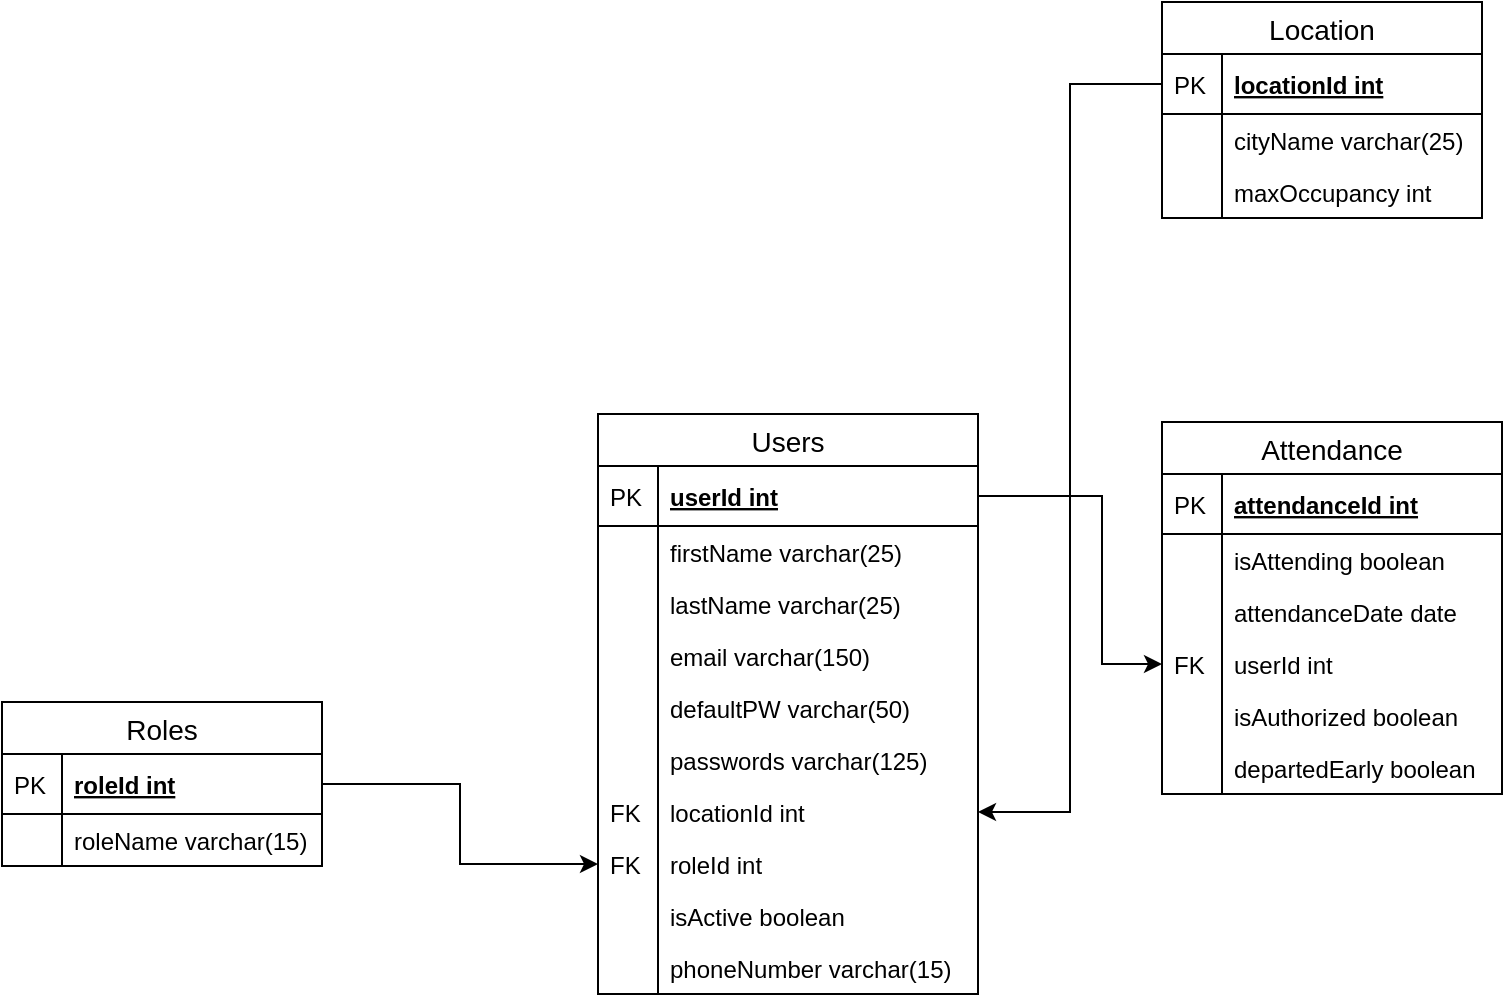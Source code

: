 <mxfile version="11.1.4" type="device"><diagram id="C5RBs43oDa-KdzZeNtuy" name="Page-1"><mxGraphModel dx="1146" dy="568" grid="1" gridSize="10" guides="1" tooltips="1" connect="1" arrows="1" fold="1" page="1" pageScale="1" pageWidth="827" pageHeight="1169" math="0" shadow="0"><root><mxCell id="WIyWlLk6GJQsqaUBKTNV-0"/><mxCell id="WIyWlLk6GJQsqaUBKTNV-1" parent="WIyWlLk6GJQsqaUBKTNV-0"/><mxCell id="_9eZd36qCRKA0Puoi7KZ-58" style="edgeStyle=orthogonalEdgeStyle;rounded=0;orthogonalLoop=1;jettySize=auto;html=1;exitX=1;exitY=0.5;exitDx=0;exitDy=0;entryX=0;entryY=0.5;entryDx=0;entryDy=0;" parent="WIyWlLk6GJQsqaUBKTNV-1" source="_9eZd36qCRKA0Puoi7KZ-10" target="_9eZd36qCRKA0Puoi7KZ-40" edge="1"><mxGeometry relative="1" as="geometry"><Array as="points"><mxPoint x="570" y="267"/><mxPoint x="570" y="351"/></Array></mxGeometry></mxCell><mxCell id="_9eZd36qCRKA0Puoi7KZ-33" value="Attendance" style="swimlane;fontStyle=0;childLayout=stackLayout;horizontal=1;startSize=26;horizontalStack=0;resizeParent=1;resizeParentMax=0;resizeLast=0;collapsible=1;marginBottom=0;align=center;fontSize=14;" parent="WIyWlLk6GJQsqaUBKTNV-1" vertex="1"><mxGeometry x="600" y="230" width="170" height="186" as="geometry"><mxRectangle x="600" y="230" width="100" height="26" as="alternateBounds"/></mxGeometry></mxCell><mxCell id="_9eZd36qCRKA0Puoi7KZ-34" value="attendanceId int" style="shape=partialRectangle;top=0;left=0;right=0;bottom=1;align=left;verticalAlign=middle;fillColor=none;spacingLeft=34;spacingRight=4;overflow=hidden;rotatable=0;points=[[0,0.5],[1,0.5]];portConstraint=eastwest;dropTarget=0;fontStyle=5;fontSize=12;" parent="_9eZd36qCRKA0Puoi7KZ-33" vertex="1"><mxGeometry y="26" width="170" height="30" as="geometry"/></mxCell><mxCell id="_9eZd36qCRKA0Puoi7KZ-35" value="PK" style="shape=partialRectangle;top=0;left=0;bottom=0;fillColor=none;align=left;verticalAlign=middle;spacingLeft=4;spacingRight=4;overflow=hidden;rotatable=0;points=[];portConstraint=eastwest;part=1;fontSize=12;" parent="_9eZd36qCRKA0Puoi7KZ-34" vertex="1" connectable="0"><mxGeometry width="30" height="30" as="geometry"/></mxCell><mxCell id="_9eZd36qCRKA0Puoi7KZ-36" value="isAttending boolean" style="shape=partialRectangle;top=0;left=0;right=0;bottom=0;align=left;verticalAlign=top;fillColor=none;spacingLeft=34;spacingRight=4;overflow=hidden;rotatable=0;points=[[0,0.5],[1,0.5]];portConstraint=eastwest;dropTarget=0;fontSize=12;" parent="_9eZd36qCRKA0Puoi7KZ-33" vertex="1"><mxGeometry y="56" width="170" height="26" as="geometry"/></mxCell><mxCell id="_9eZd36qCRKA0Puoi7KZ-37" value="" style="shape=partialRectangle;top=0;left=0;bottom=0;fillColor=none;align=left;verticalAlign=top;spacingLeft=4;spacingRight=4;overflow=hidden;rotatable=0;points=[];portConstraint=eastwest;part=1;fontSize=12;" parent="_9eZd36qCRKA0Puoi7KZ-36" vertex="1" connectable="0"><mxGeometry width="30" height="26" as="geometry"/></mxCell><mxCell id="_9eZd36qCRKA0Puoi7KZ-38" value="attendanceDate date" style="shape=partialRectangle;top=0;left=0;right=0;bottom=0;align=left;verticalAlign=top;fillColor=none;spacingLeft=34;spacingRight=4;overflow=hidden;rotatable=0;points=[[0,0.5],[1,0.5]];portConstraint=eastwest;dropTarget=0;fontSize=12;" parent="_9eZd36qCRKA0Puoi7KZ-33" vertex="1"><mxGeometry y="82" width="170" height="26" as="geometry"/></mxCell><mxCell id="_9eZd36qCRKA0Puoi7KZ-39" value="" style="shape=partialRectangle;top=0;left=0;bottom=0;fillColor=none;align=left;verticalAlign=top;spacingLeft=4;spacingRight=4;overflow=hidden;rotatable=0;points=[];portConstraint=eastwest;part=1;fontSize=12;" parent="_9eZd36qCRKA0Puoi7KZ-38" vertex="1" connectable="0"><mxGeometry width="30" height="26" as="geometry"/></mxCell><mxCell id="_9eZd36qCRKA0Puoi7KZ-40" value="userId int" style="shape=partialRectangle;top=0;left=0;right=0;bottom=0;align=left;verticalAlign=top;fillColor=none;spacingLeft=34;spacingRight=4;overflow=hidden;rotatable=0;points=[[0,0.5],[1,0.5]];portConstraint=eastwest;dropTarget=0;fontSize=12;" parent="_9eZd36qCRKA0Puoi7KZ-33" vertex="1"><mxGeometry y="108" width="170" height="26" as="geometry"/></mxCell><mxCell id="_9eZd36qCRKA0Puoi7KZ-41" value="FK" style="shape=partialRectangle;top=0;left=0;bottom=0;fillColor=none;align=left;verticalAlign=top;spacingLeft=4;spacingRight=4;overflow=hidden;rotatable=0;points=[];portConstraint=eastwest;part=1;fontSize=12;" parent="_9eZd36qCRKA0Puoi7KZ-40" vertex="1" connectable="0"><mxGeometry width="30" height="26" as="geometry"/></mxCell><mxCell id="MgWnpzEcwCALH-jue8gJ-12" value="isAuthorized boolean" style="shape=partialRectangle;top=0;left=0;right=0;bottom=0;align=left;verticalAlign=top;fillColor=none;spacingLeft=34;spacingRight=4;overflow=hidden;rotatable=0;points=[[0,0.5],[1,0.5]];portConstraint=eastwest;dropTarget=0;fontSize=12;" parent="_9eZd36qCRKA0Puoi7KZ-33" vertex="1"><mxGeometry y="134" width="170" height="26" as="geometry"/></mxCell><mxCell id="MgWnpzEcwCALH-jue8gJ-13" value="" style="shape=partialRectangle;top=0;left=0;bottom=0;fillColor=none;align=left;verticalAlign=top;spacingLeft=4;spacingRight=4;overflow=hidden;rotatable=0;points=[];portConstraint=eastwest;part=1;fontSize=12;" parent="MgWnpzEcwCALH-jue8gJ-12" vertex="1" connectable="0"><mxGeometry width="30" height="26" as="geometry"/></mxCell><mxCell id="f1MYJRMM3lZ-W_jOPONx-2" value="departedEarly boolean" style="shape=partialRectangle;top=0;left=0;right=0;bottom=0;align=left;verticalAlign=top;fillColor=none;spacingLeft=34;spacingRight=4;overflow=hidden;rotatable=0;points=[[0,0.5],[1,0.5]];portConstraint=eastwest;dropTarget=0;fontSize=12;" parent="_9eZd36qCRKA0Puoi7KZ-33" vertex="1"><mxGeometry y="160" width="170" height="26" as="geometry"/></mxCell><mxCell id="f1MYJRMM3lZ-W_jOPONx-3" value="" style="shape=partialRectangle;top=0;left=0;bottom=0;fillColor=none;align=left;verticalAlign=top;spacingLeft=4;spacingRight=4;overflow=hidden;rotatable=0;points=[];portConstraint=eastwest;part=1;fontSize=12;" parent="f1MYJRMM3lZ-W_jOPONx-2" vertex="1" connectable="0"><mxGeometry width="30" height="26" as="geometry"/></mxCell><mxCell id="_9eZd36qCRKA0Puoi7KZ-89" style="edgeStyle=orthogonalEdgeStyle;rounded=0;orthogonalLoop=1;jettySize=auto;html=1;exitX=1;exitY=0.5;exitDx=0;exitDy=0;entryX=0;entryY=0.5;entryDx=0;entryDy=0;" parent="WIyWlLk6GJQsqaUBKTNV-1" source="_9eZd36qCRKA0Puoi7KZ-77" target="_9eZd36qCRKA0Puoi7KZ-87" edge="1"><mxGeometry relative="1" as="geometry"/></mxCell><mxCell id="_9eZd36qCRKA0Puoi7KZ-76" value="Roles" style="swimlane;fontStyle=0;childLayout=stackLayout;horizontal=1;startSize=26;horizontalStack=0;resizeParent=1;resizeParentMax=0;resizeLast=0;collapsible=1;marginBottom=0;align=center;fontSize=14;" parent="WIyWlLk6GJQsqaUBKTNV-1" vertex="1"><mxGeometry x="20" y="370" width="160" height="82" as="geometry"><mxRectangle x="20" y="370" width="70" height="26" as="alternateBounds"/></mxGeometry></mxCell><mxCell id="_9eZd36qCRKA0Puoi7KZ-77" value="roleId int" style="shape=partialRectangle;top=0;left=0;right=0;bottom=1;align=left;verticalAlign=middle;fillColor=none;spacingLeft=34;spacingRight=4;overflow=hidden;rotatable=0;points=[[0,0.5],[1,0.5]];portConstraint=eastwest;dropTarget=0;fontStyle=5;fontSize=12;" parent="_9eZd36qCRKA0Puoi7KZ-76" vertex="1"><mxGeometry y="26" width="160" height="30" as="geometry"/></mxCell><mxCell id="_9eZd36qCRKA0Puoi7KZ-78" value="PK" style="shape=partialRectangle;top=0;left=0;bottom=0;fillColor=none;align=left;verticalAlign=middle;spacingLeft=4;spacingRight=4;overflow=hidden;rotatable=0;points=[];portConstraint=eastwest;part=1;fontSize=12;" parent="_9eZd36qCRKA0Puoi7KZ-77" vertex="1" connectable="0"><mxGeometry width="30" height="30" as="geometry"/></mxCell><mxCell id="_9eZd36qCRKA0Puoi7KZ-79" value="roleName varchar(15)" style="shape=partialRectangle;top=0;left=0;right=0;bottom=0;align=left;verticalAlign=top;fillColor=none;spacingLeft=34;spacingRight=4;overflow=hidden;rotatable=0;points=[[0,0.5],[1,0.5]];portConstraint=eastwest;dropTarget=0;fontSize=12;" parent="_9eZd36qCRKA0Puoi7KZ-76" vertex="1"><mxGeometry y="56" width="160" height="26" as="geometry"/></mxCell><mxCell id="_9eZd36qCRKA0Puoi7KZ-80" value="" style="shape=partialRectangle;top=0;left=0;bottom=0;fillColor=none;align=left;verticalAlign=top;spacingLeft=4;spacingRight=4;overflow=hidden;rotatable=0;points=[];portConstraint=eastwest;part=1;fontSize=12;" parent="_9eZd36qCRKA0Puoi7KZ-79" vertex="1" connectable="0"><mxGeometry width="30" height="26" as="geometry"/></mxCell><mxCell id="_9eZd36qCRKA0Puoi7KZ-90" value="Location" style="swimlane;fontStyle=0;childLayout=stackLayout;horizontal=1;startSize=26;horizontalStack=0;resizeParent=1;resizeParentMax=0;resizeLast=0;collapsible=1;marginBottom=0;align=center;fontSize=14;" parent="WIyWlLk6GJQsqaUBKTNV-1" vertex="1"><mxGeometry x="600" y="20" width="160" height="108" as="geometry"><mxRectangle x="600" y="20" width="90" height="26" as="alternateBounds"/></mxGeometry></mxCell><mxCell id="_9eZd36qCRKA0Puoi7KZ-91" value="locationId int" style="shape=partialRectangle;top=0;left=0;right=0;bottom=1;align=left;verticalAlign=middle;fillColor=none;spacingLeft=34;spacingRight=4;overflow=hidden;rotatable=0;points=[[0,0.5],[1,0.5]];portConstraint=eastwest;dropTarget=0;fontStyle=5;fontSize=12;" parent="_9eZd36qCRKA0Puoi7KZ-90" vertex="1"><mxGeometry y="26" width="160" height="30" as="geometry"/></mxCell><mxCell id="_9eZd36qCRKA0Puoi7KZ-92" value="PK" style="shape=partialRectangle;top=0;left=0;bottom=0;fillColor=none;align=left;verticalAlign=middle;spacingLeft=4;spacingRight=4;overflow=hidden;rotatable=0;points=[];portConstraint=eastwest;part=1;fontSize=12;" parent="_9eZd36qCRKA0Puoi7KZ-91" vertex="1" connectable="0"><mxGeometry width="30" height="30" as="geometry"/></mxCell><mxCell id="_9eZd36qCRKA0Puoi7KZ-93" value="cityName varchar(25)" style="shape=partialRectangle;top=0;left=0;right=0;bottom=0;align=left;verticalAlign=top;fillColor=none;spacingLeft=34;spacingRight=4;overflow=hidden;rotatable=0;points=[[0,0.5],[1,0.5]];portConstraint=eastwest;dropTarget=0;fontSize=12;" parent="_9eZd36qCRKA0Puoi7KZ-90" vertex="1"><mxGeometry y="56" width="160" height="26" as="geometry"/></mxCell><mxCell id="_9eZd36qCRKA0Puoi7KZ-94" value="" style="shape=partialRectangle;top=0;left=0;bottom=0;fillColor=none;align=left;verticalAlign=top;spacingLeft=4;spacingRight=4;overflow=hidden;rotatable=0;points=[];portConstraint=eastwest;part=1;fontSize=12;" parent="_9eZd36qCRKA0Puoi7KZ-93" vertex="1" connectable="0"><mxGeometry width="30" height="26" as="geometry"/></mxCell><mxCell id="_9eZd36qCRKA0Puoi7KZ-116" value="maxOccupancy int" style="shape=partialRectangle;top=0;left=0;right=0;bottom=0;align=left;verticalAlign=top;fillColor=none;spacingLeft=34;spacingRight=4;overflow=hidden;rotatable=0;points=[[0,0.5],[1,0.5]];portConstraint=eastwest;dropTarget=0;fontSize=12;" parent="_9eZd36qCRKA0Puoi7KZ-90" vertex="1"><mxGeometry y="82" width="160" height="26" as="geometry"/></mxCell><mxCell id="_9eZd36qCRKA0Puoi7KZ-117" value="" style="shape=partialRectangle;top=0;left=0;bottom=0;fillColor=none;align=left;verticalAlign=top;spacingLeft=4;spacingRight=4;overflow=hidden;rotatable=0;points=[];portConstraint=eastwest;part=1;fontSize=12;" parent="_9eZd36qCRKA0Puoi7KZ-116" vertex="1" connectable="0"><mxGeometry width="30" height="26" as="geometry"/></mxCell><mxCell id="_9eZd36qCRKA0Puoi7KZ-9" value="Users" style="swimlane;fontStyle=0;childLayout=stackLayout;horizontal=1;startSize=26;horizontalStack=0;resizeParent=1;resizeParentMax=0;resizeLast=0;collapsible=1;marginBottom=0;align=center;fontSize=14;" parent="WIyWlLk6GJQsqaUBKTNV-1" vertex="1"><mxGeometry x="318" y="226" width="190" height="290" as="geometry"><mxRectangle x="340" y="191" width="70" height="26" as="alternateBounds"/></mxGeometry></mxCell><mxCell id="_9eZd36qCRKA0Puoi7KZ-10" value="userId int" style="shape=partialRectangle;top=0;left=0;right=0;bottom=1;align=left;verticalAlign=middle;fillColor=none;spacingLeft=34;spacingRight=4;overflow=hidden;rotatable=0;points=[[0,0.5],[1,0.5]];portConstraint=eastwest;dropTarget=0;fontStyle=5;fontSize=12;" parent="_9eZd36qCRKA0Puoi7KZ-9" vertex="1"><mxGeometry y="26" width="190" height="30" as="geometry"/></mxCell><mxCell id="_9eZd36qCRKA0Puoi7KZ-11" value="PK" style="shape=partialRectangle;top=0;left=0;bottom=0;fillColor=none;align=left;verticalAlign=middle;spacingLeft=4;spacingRight=4;overflow=hidden;rotatable=0;points=[];portConstraint=eastwest;part=1;fontSize=12;" parent="_9eZd36qCRKA0Puoi7KZ-10" vertex="1" connectable="0"><mxGeometry width="30" height="30" as="geometry"/></mxCell><mxCell id="_9eZd36qCRKA0Puoi7KZ-12" value="firstName varchar(25)" style="shape=partialRectangle;top=0;left=0;right=0;bottom=0;align=left;verticalAlign=top;fillColor=none;spacingLeft=34;spacingRight=4;overflow=hidden;rotatable=0;points=[[0,0.5],[1,0.5]];portConstraint=eastwest;dropTarget=0;fontSize=12;" parent="_9eZd36qCRKA0Puoi7KZ-9" vertex="1"><mxGeometry y="56" width="190" height="26" as="geometry"/></mxCell><mxCell id="_9eZd36qCRKA0Puoi7KZ-13" value="" style="shape=partialRectangle;top=0;left=0;bottom=0;fillColor=none;align=left;verticalAlign=top;spacingLeft=4;spacingRight=4;overflow=hidden;rotatable=0;points=[];portConstraint=eastwest;part=1;fontSize=12;" parent="_9eZd36qCRKA0Puoi7KZ-12" vertex="1" connectable="0"><mxGeometry width="30" height="26" as="geometry"/></mxCell><mxCell id="_9eZd36qCRKA0Puoi7KZ-14" value="lastName varchar(25)" style="shape=partialRectangle;top=0;left=0;right=0;bottom=0;align=left;verticalAlign=top;fillColor=none;spacingLeft=34;spacingRight=4;overflow=hidden;rotatable=0;points=[[0,0.5],[1,0.5]];portConstraint=eastwest;dropTarget=0;fontSize=12;" parent="_9eZd36qCRKA0Puoi7KZ-9" vertex="1"><mxGeometry y="82" width="190" height="26" as="geometry"/></mxCell><mxCell id="_9eZd36qCRKA0Puoi7KZ-15" value="" style="shape=partialRectangle;top=0;left=0;bottom=0;fillColor=none;align=left;verticalAlign=top;spacingLeft=4;spacingRight=4;overflow=hidden;rotatable=0;points=[];portConstraint=eastwest;part=1;fontSize=12;" parent="_9eZd36qCRKA0Puoi7KZ-14" vertex="1" connectable="0"><mxGeometry width="30" height="26" as="geometry"/></mxCell><mxCell id="_9eZd36qCRKA0Puoi7KZ-16" value="email varchar(150)" style="shape=partialRectangle;top=0;left=0;right=0;bottom=0;align=left;verticalAlign=top;fillColor=none;spacingLeft=34;spacingRight=4;overflow=hidden;rotatable=0;points=[[0,0.5],[1,0.5]];portConstraint=eastwest;dropTarget=0;fontSize=12;" parent="_9eZd36qCRKA0Puoi7KZ-9" vertex="1"><mxGeometry y="108" width="190" height="26" as="geometry"/></mxCell><mxCell id="_9eZd36qCRKA0Puoi7KZ-17" value="" style="shape=partialRectangle;top=0;left=0;bottom=0;fillColor=none;align=left;verticalAlign=top;spacingLeft=4;spacingRight=4;overflow=hidden;rotatable=0;points=[];portConstraint=eastwest;part=1;fontSize=12;" parent="_9eZd36qCRKA0Puoi7KZ-16" vertex="1" connectable="0"><mxGeometry width="30" height="26" as="geometry"/></mxCell><mxCell id="_9eZd36qCRKA0Puoi7KZ-31" value="defaultPW varchar(50)" style="shape=partialRectangle;top=0;left=0;right=0;bottom=0;align=left;verticalAlign=top;fillColor=none;spacingLeft=34;spacingRight=4;overflow=hidden;rotatable=0;points=[[0,0.5],[1,0.5]];portConstraint=eastwest;dropTarget=0;fontSize=12;" parent="_9eZd36qCRKA0Puoi7KZ-9" vertex="1"><mxGeometry y="134" width="190" height="26" as="geometry"/></mxCell><mxCell id="_9eZd36qCRKA0Puoi7KZ-32" value="" style="shape=partialRectangle;top=0;left=0;bottom=0;fillColor=none;align=left;verticalAlign=top;spacingLeft=4;spacingRight=4;overflow=hidden;rotatable=0;points=[];portConstraint=eastwest;part=1;fontSize=12;" parent="_9eZd36qCRKA0Puoi7KZ-31" vertex="1" connectable="0"><mxGeometry width="30" height="26" as="geometry"/></mxCell><mxCell id="MgWnpzEcwCALH-jue8gJ-0" value="passwords varchar(125)" style="shape=partialRectangle;top=0;left=0;right=0;bottom=0;align=left;verticalAlign=top;fillColor=none;spacingLeft=34;spacingRight=4;overflow=hidden;rotatable=0;points=[[0,0.5],[1,0.5]];portConstraint=eastwest;dropTarget=0;fontSize=12;" parent="_9eZd36qCRKA0Puoi7KZ-9" vertex="1"><mxGeometry y="160" width="190" height="26" as="geometry"/></mxCell><mxCell id="MgWnpzEcwCALH-jue8gJ-1" value="" style="shape=partialRectangle;top=0;left=0;bottom=0;fillColor=none;align=left;verticalAlign=top;spacingLeft=4;spacingRight=4;overflow=hidden;rotatable=0;points=[];portConstraint=eastwest;part=1;fontSize=12;" parent="MgWnpzEcwCALH-jue8gJ-0" vertex="1" connectable="0"><mxGeometry width="30" height="26" as="geometry"/></mxCell><mxCell id="_9eZd36qCRKA0Puoi7KZ-101" value="locationId int" style="shape=partialRectangle;top=0;left=0;right=0;bottom=0;align=left;verticalAlign=top;fillColor=none;spacingLeft=34;spacingRight=4;overflow=hidden;rotatable=0;points=[[0,0.5],[1,0.5]];portConstraint=eastwest;dropTarget=0;fontSize=12;" parent="_9eZd36qCRKA0Puoi7KZ-9" vertex="1"><mxGeometry y="186" width="190" height="26" as="geometry"/></mxCell><mxCell id="_9eZd36qCRKA0Puoi7KZ-102" value="FK" style="shape=partialRectangle;top=0;left=0;bottom=0;fillColor=none;align=left;verticalAlign=top;spacingLeft=4;spacingRight=4;overflow=hidden;rotatable=0;points=[];portConstraint=eastwest;part=1;fontSize=12;" parent="_9eZd36qCRKA0Puoi7KZ-101" vertex="1" connectable="0"><mxGeometry width="30" height="26" as="geometry"/></mxCell><mxCell id="_9eZd36qCRKA0Puoi7KZ-87" value="roleId int" style="shape=partialRectangle;top=0;left=0;right=0;bottom=0;align=left;verticalAlign=top;fillColor=none;spacingLeft=34;spacingRight=4;overflow=hidden;rotatable=0;points=[[0,0.5],[1,0.5]];portConstraint=eastwest;dropTarget=0;fontSize=12;" parent="_9eZd36qCRKA0Puoi7KZ-9" vertex="1"><mxGeometry y="212" width="190" height="26" as="geometry"/></mxCell><mxCell id="_9eZd36qCRKA0Puoi7KZ-88" value="FK" style="shape=partialRectangle;top=0;left=0;bottom=0;fillColor=none;align=left;verticalAlign=top;spacingLeft=4;spacingRight=4;overflow=hidden;rotatable=0;points=[];portConstraint=eastwest;part=1;fontSize=12;" parent="_9eZd36qCRKA0Puoi7KZ-87" vertex="1" connectable="0"><mxGeometry width="30" height="26" as="geometry"/></mxCell><mxCell id="rCGpREQ5WWS2Dh0tIWZq-0" value="isActive boolean" style="shape=partialRectangle;top=0;left=0;right=0;bottom=0;align=left;verticalAlign=top;fillColor=none;spacingLeft=34;spacingRight=4;overflow=hidden;rotatable=0;points=[[0,0.5],[1,0.5]];portConstraint=eastwest;dropTarget=0;fontSize=12;" parent="_9eZd36qCRKA0Puoi7KZ-9" vertex="1"><mxGeometry y="238" width="190" height="26" as="geometry"/></mxCell><mxCell id="rCGpREQ5WWS2Dh0tIWZq-1" value="" style="shape=partialRectangle;top=0;left=0;bottom=0;fillColor=none;align=left;verticalAlign=top;spacingLeft=4;spacingRight=4;overflow=hidden;rotatable=0;points=[];portConstraint=eastwest;part=1;fontSize=12;" parent="rCGpREQ5WWS2Dh0tIWZq-0" vertex="1" connectable="0"><mxGeometry width="30" height="26" as="geometry"/></mxCell><mxCell id="f1MYJRMM3lZ-W_jOPONx-0" value="phoneNumber varchar(15)" style="shape=partialRectangle;top=0;left=0;right=0;bottom=0;align=left;verticalAlign=top;fillColor=none;spacingLeft=34;spacingRight=4;overflow=hidden;rotatable=0;points=[[0,0.5],[1,0.5]];portConstraint=eastwest;dropTarget=0;fontSize=12;" parent="_9eZd36qCRKA0Puoi7KZ-9" vertex="1"><mxGeometry y="264" width="190" height="26" as="geometry"/></mxCell><mxCell id="f1MYJRMM3lZ-W_jOPONx-1" value="" style="shape=partialRectangle;top=0;left=0;bottom=0;fillColor=none;align=left;verticalAlign=top;spacingLeft=4;spacingRight=4;overflow=hidden;rotatable=0;points=[];portConstraint=eastwest;part=1;fontSize=12;" parent="f1MYJRMM3lZ-W_jOPONx-0" vertex="1" connectable="0"><mxGeometry width="30" height="26" as="geometry"/></mxCell><mxCell id="_9eZd36qCRKA0Puoi7KZ-118" style="edgeStyle=orthogonalEdgeStyle;rounded=0;orthogonalLoop=1;jettySize=auto;html=1;exitX=0;exitY=0.5;exitDx=0;exitDy=0;entryX=1;entryY=0.5;entryDx=0;entryDy=0;" parent="WIyWlLk6GJQsqaUBKTNV-1" source="_9eZd36qCRKA0Puoi7KZ-91" target="_9eZd36qCRKA0Puoi7KZ-101" edge="1"><mxGeometry relative="1" as="geometry"/></mxCell></root></mxGraphModel></diagram></mxfile>